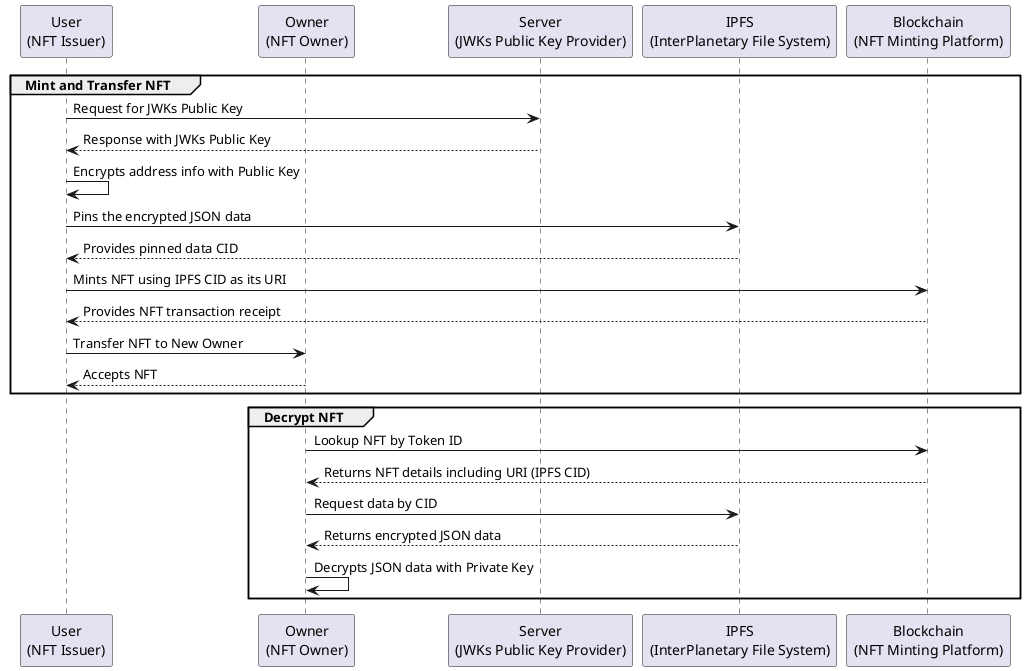 @startuml
participant User as "User\n(NFT Issuer)"
participant Owner as "Owner\n(NFT Owner)"

participant Server as "Server\n(JWKs Public Key Provider)"
participant IPFS as "IPFS\n(InterPlanetary File System)"
participant Blockchain as "Blockchain\n(NFT Minting Platform)"


group Mint and Transfer NFT
    User -> Server: Request for JWKs Public Key
    Server --> User: Response with JWKs Public Key
    User -> User: Encrypts address info with Public Key
    User -> IPFS: Pins the encrypted JSON data
    IPFS --> User: Provides pinned data CID
    User -> Blockchain: Mints NFT using IPFS CID as its URI
    Blockchain --> User: Provides NFT transaction receipt
    User -> Owner: Transfer NFT to New Owner
    Owner --> User: Accepts NFT
end


group Decrypt NFT
    Owner -> Blockchain: Lookup NFT by Token ID
    Blockchain --> Owner: Returns NFT details including URI (IPFS CID)
    Owner -> IPFS: Request data by CID
    IPFS --> Owner: Returns encrypted JSON data
    Owner -> Owner: Decrypts JSON data with Private Key
end

@enduml
